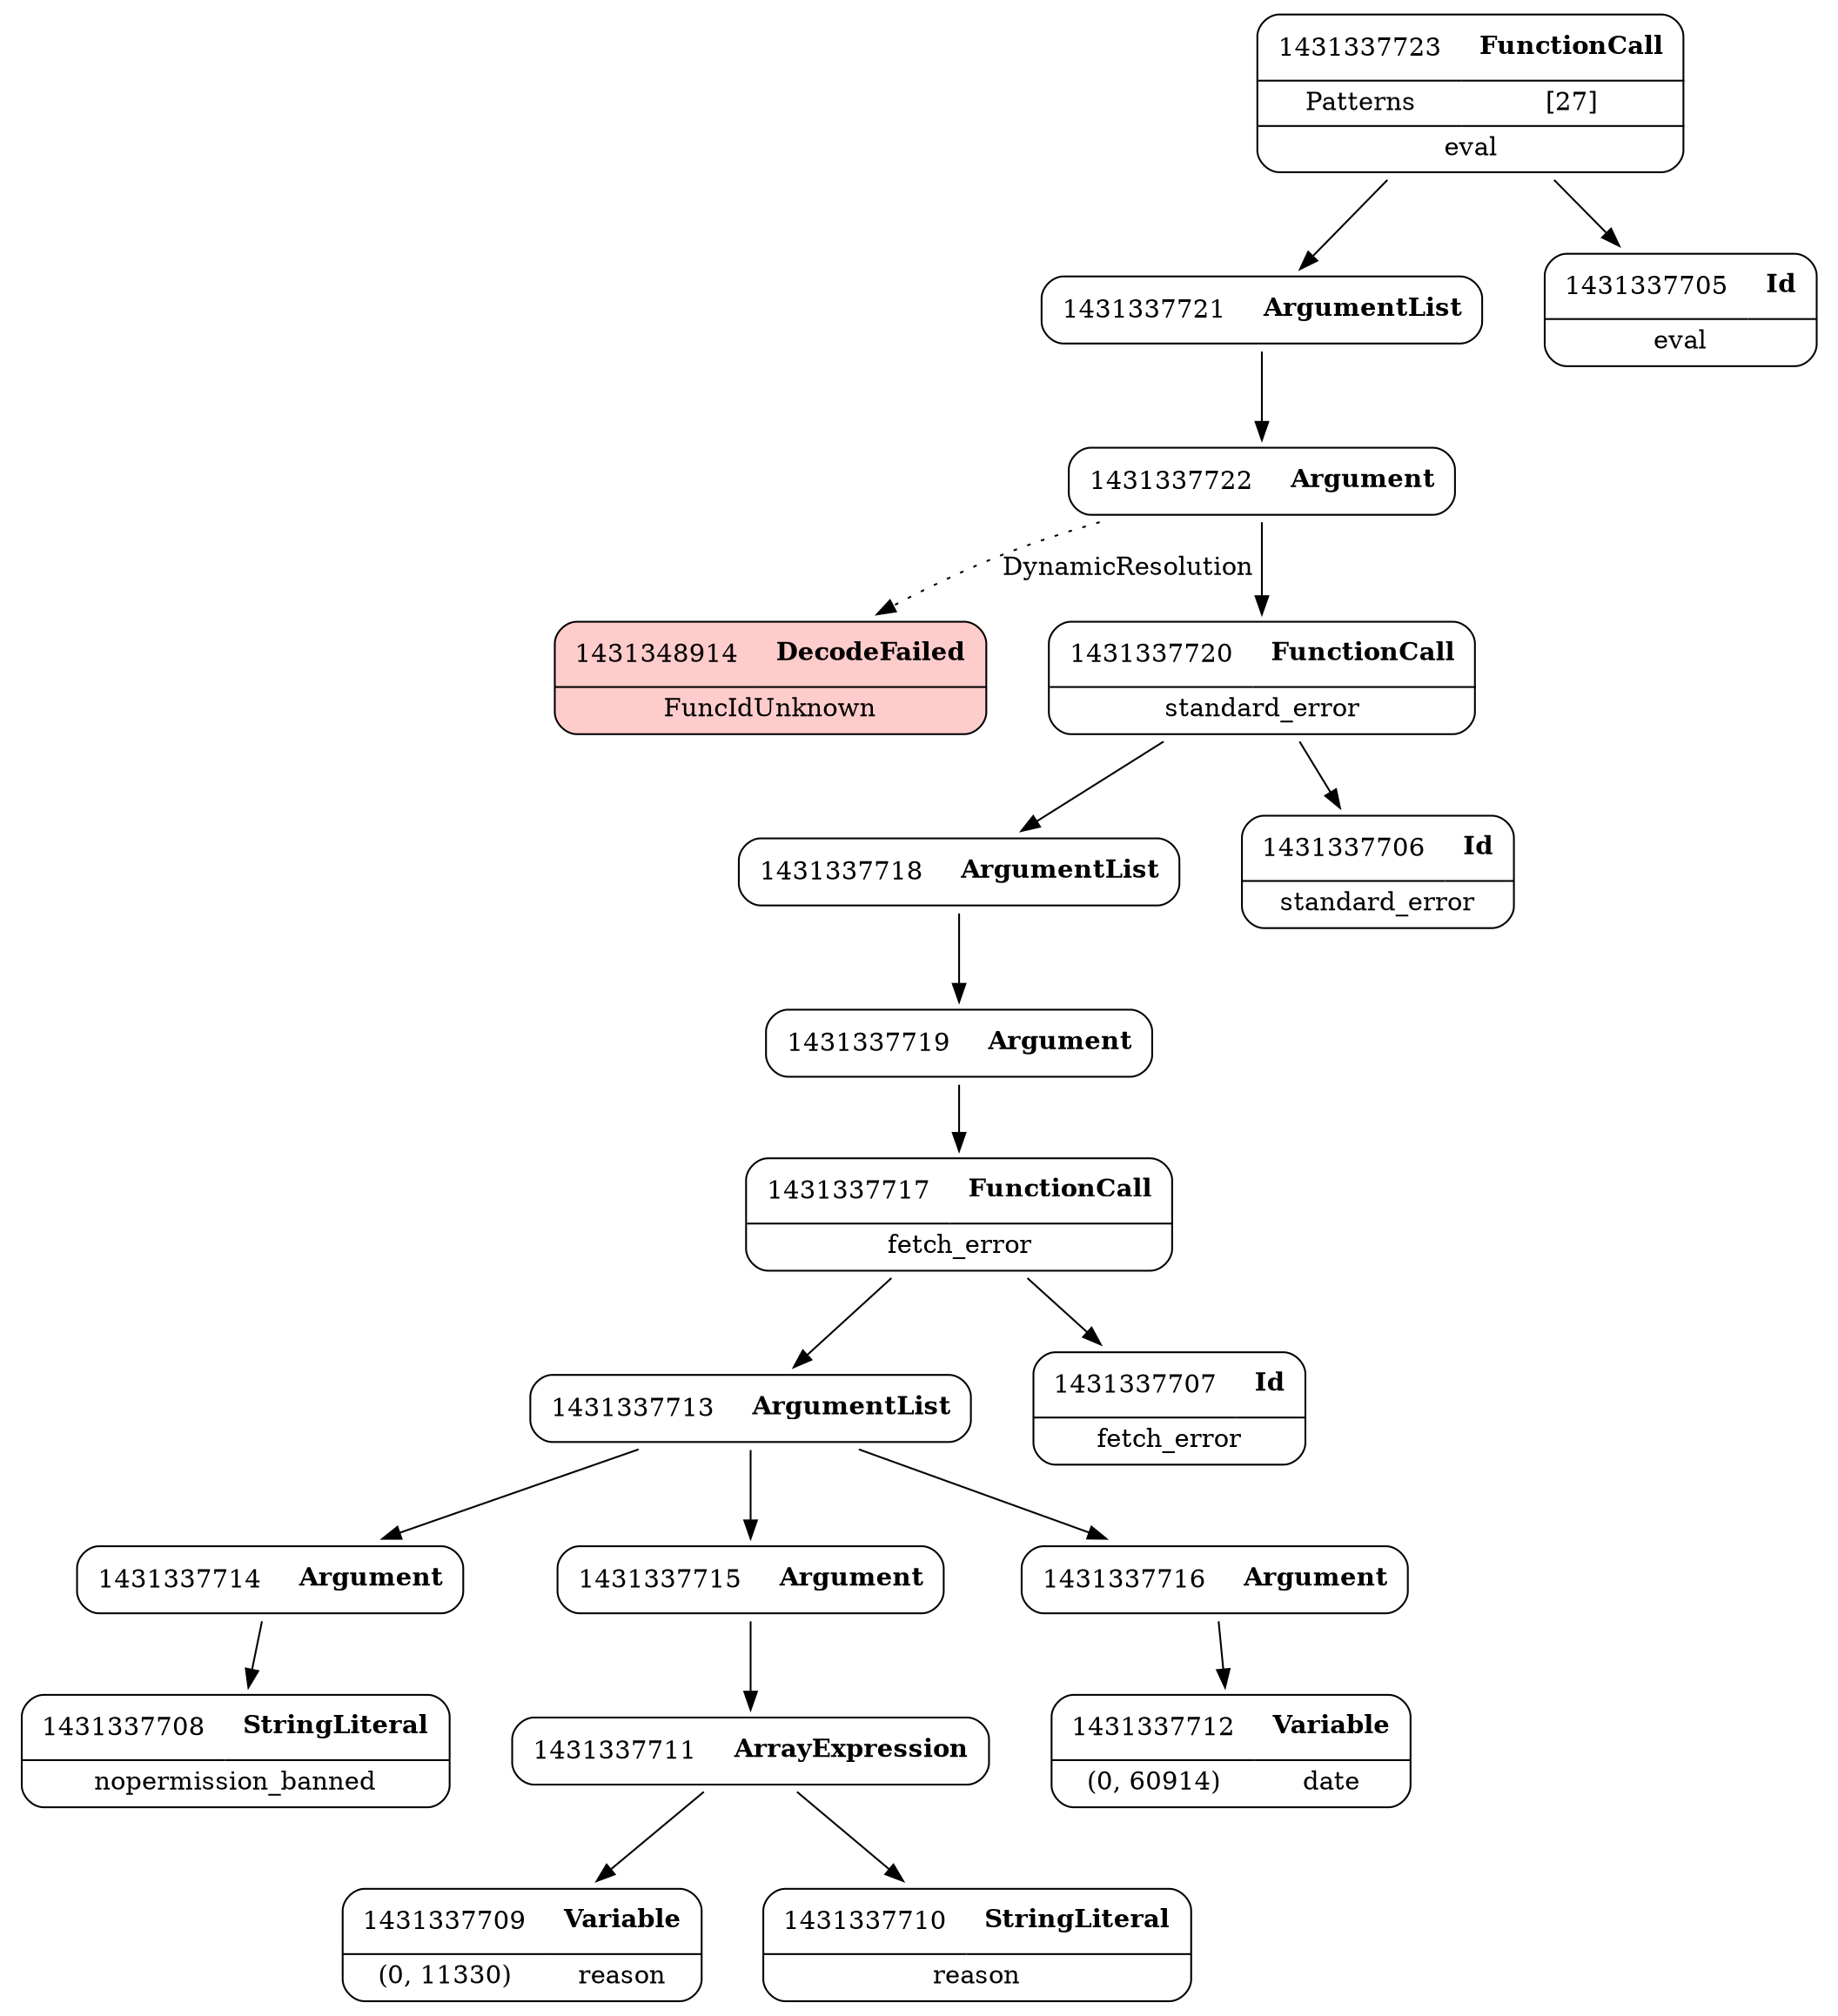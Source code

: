 digraph ast {
node [shape=none];
1431337712 [label=<<TABLE border='1' cellspacing='0' cellpadding='10' style='rounded' ><TR><TD border='0'>1431337712</TD><TD border='0'><B>Variable</B></TD></TR><HR/><TR><TD border='0' cellpadding='5'>(0, 60914)</TD><TD border='0' cellpadding='5'>date</TD></TR></TABLE>>];
1431337713 [label=<<TABLE border='1' cellspacing='0' cellpadding='10' style='rounded' ><TR><TD border='0'>1431337713</TD><TD border='0'><B>ArgumentList</B></TD></TR></TABLE>>];
1431337713 -> 1431337714 [weight=2];
1431337713 -> 1431337715 [weight=2];
1431337713 -> 1431337716 [weight=2];
1431337714 [label=<<TABLE border='1' cellspacing='0' cellpadding='10' style='rounded' ><TR><TD border='0'>1431337714</TD><TD border='0'><B>Argument</B></TD></TR></TABLE>>];
1431337714 -> 1431337708 [weight=2];
1431348914 [label=<<TABLE border='1' cellspacing='0' cellpadding='10' style='rounded' bgcolor='#FFCCCC' ><TR><TD border='0'>1431348914</TD><TD border='0'><B>DecodeFailed</B></TD></TR><HR/><TR><TD border='0' cellpadding='5' colspan='2'>FuncIdUnknown</TD></TR></TABLE>>];
1431337715 [label=<<TABLE border='1' cellspacing='0' cellpadding='10' style='rounded' ><TR><TD border='0'>1431337715</TD><TD border='0'><B>Argument</B></TD></TR></TABLE>>];
1431337715 -> 1431337711 [weight=2];
1431337716 [label=<<TABLE border='1' cellspacing='0' cellpadding='10' style='rounded' ><TR><TD border='0'>1431337716</TD><TD border='0'><B>Argument</B></TD></TR></TABLE>>];
1431337716 -> 1431337712 [weight=2];
1431337717 [label=<<TABLE border='1' cellspacing='0' cellpadding='10' style='rounded' ><TR><TD border='0'>1431337717</TD><TD border='0'><B>FunctionCall</B></TD></TR><HR/><TR><TD border='0' cellpadding='5' colspan='2'>fetch_error</TD></TR></TABLE>>];
1431337717 -> 1431337707 [weight=2];
1431337717 -> 1431337713 [weight=2];
1431337718 [label=<<TABLE border='1' cellspacing='0' cellpadding='10' style='rounded' ><TR><TD border='0'>1431337718</TD><TD border='0'><B>ArgumentList</B></TD></TR></TABLE>>];
1431337718 -> 1431337719 [weight=2];
1431337719 [label=<<TABLE border='1' cellspacing='0' cellpadding='10' style='rounded' ><TR><TD border='0'>1431337719</TD><TD border='0'><B>Argument</B></TD></TR></TABLE>>];
1431337719 -> 1431337717 [weight=2];
1431337720 [label=<<TABLE border='1' cellspacing='0' cellpadding='10' style='rounded' ><TR><TD border='0'>1431337720</TD><TD border='0'><B>FunctionCall</B></TD></TR><HR/><TR><TD border='0' cellpadding='5' colspan='2'>standard_error</TD></TR></TABLE>>];
1431337720 -> 1431337706 [weight=2];
1431337720 -> 1431337718 [weight=2];
1431337721 [label=<<TABLE border='1' cellspacing='0' cellpadding='10' style='rounded' ><TR><TD border='0'>1431337721</TD><TD border='0'><B>ArgumentList</B></TD></TR></TABLE>>];
1431337721 -> 1431337722 [weight=2];
1431337722 [label=<<TABLE border='1' cellspacing='0' cellpadding='10' style='rounded' ><TR><TD border='0'>1431337722</TD><TD border='0'><B>Argument</B></TD></TR></TABLE>>];
1431337722 -> 1431337720 [weight=2];
1431337722 -> 1431348914 [style=dotted,label=DynamicResolution];
1431337723 [label=<<TABLE border='1' cellspacing='0' cellpadding='10' style='rounded' ><TR><TD border='0'>1431337723</TD><TD border='0'><B>FunctionCall</B></TD></TR><HR/><TR><TD border='0' cellpadding='5'>Patterns</TD><TD border='0' cellpadding='5'>[27]</TD></TR><HR/><TR><TD border='0' cellpadding='5' colspan='2'>eval</TD></TR></TABLE>>];
1431337723 -> 1431337705 [weight=2];
1431337723 -> 1431337721 [weight=2];
1431337705 [label=<<TABLE border='1' cellspacing='0' cellpadding='10' style='rounded' ><TR><TD border='0'>1431337705</TD><TD border='0'><B>Id</B></TD></TR><HR/><TR><TD border='0' cellpadding='5' colspan='2'>eval</TD></TR></TABLE>>];
1431337706 [label=<<TABLE border='1' cellspacing='0' cellpadding='10' style='rounded' ><TR><TD border='0'>1431337706</TD><TD border='0'><B>Id</B></TD></TR><HR/><TR><TD border='0' cellpadding='5' colspan='2'>standard_error</TD></TR></TABLE>>];
1431337707 [label=<<TABLE border='1' cellspacing='0' cellpadding='10' style='rounded' ><TR><TD border='0'>1431337707</TD><TD border='0'><B>Id</B></TD></TR><HR/><TR><TD border='0' cellpadding='5' colspan='2'>fetch_error</TD></TR></TABLE>>];
1431337708 [label=<<TABLE border='1' cellspacing='0' cellpadding='10' style='rounded' ><TR><TD border='0'>1431337708</TD><TD border='0'><B>StringLiteral</B></TD></TR><HR/><TR><TD border='0' cellpadding='5' colspan='2'>nopermission_banned</TD></TR></TABLE>>];
1431337709 [label=<<TABLE border='1' cellspacing='0' cellpadding='10' style='rounded' ><TR><TD border='0'>1431337709</TD><TD border='0'><B>Variable</B></TD></TR><HR/><TR><TD border='0' cellpadding='5'>(0, 11330)</TD><TD border='0' cellpadding='5'>reason</TD></TR></TABLE>>];
1431337710 [label=<<TABLE border='1' cellspacing='0' cellpadding='10' style='rounded' ><TR><TD border='0'>1431337710</TD><TD border='0'><B>StringLiteral</B></TD></TR><HR/><TR><TD border='0' cellpadding='5' colspan='2'>reason</TD></TR></TABLE>>];
1431337711 [label=<<TABLE border='1' cellspacing='0' cellpadding='10' style='rounded' ><TR><TD border='0'>1431337711</TD><TD border='0'><B>ArrayExpression</B></TD></TR></TABLE>>];
1431337711 -> 1431337709 [weight=2];
1431337711 -> 1431337710 [weight=2];
}
